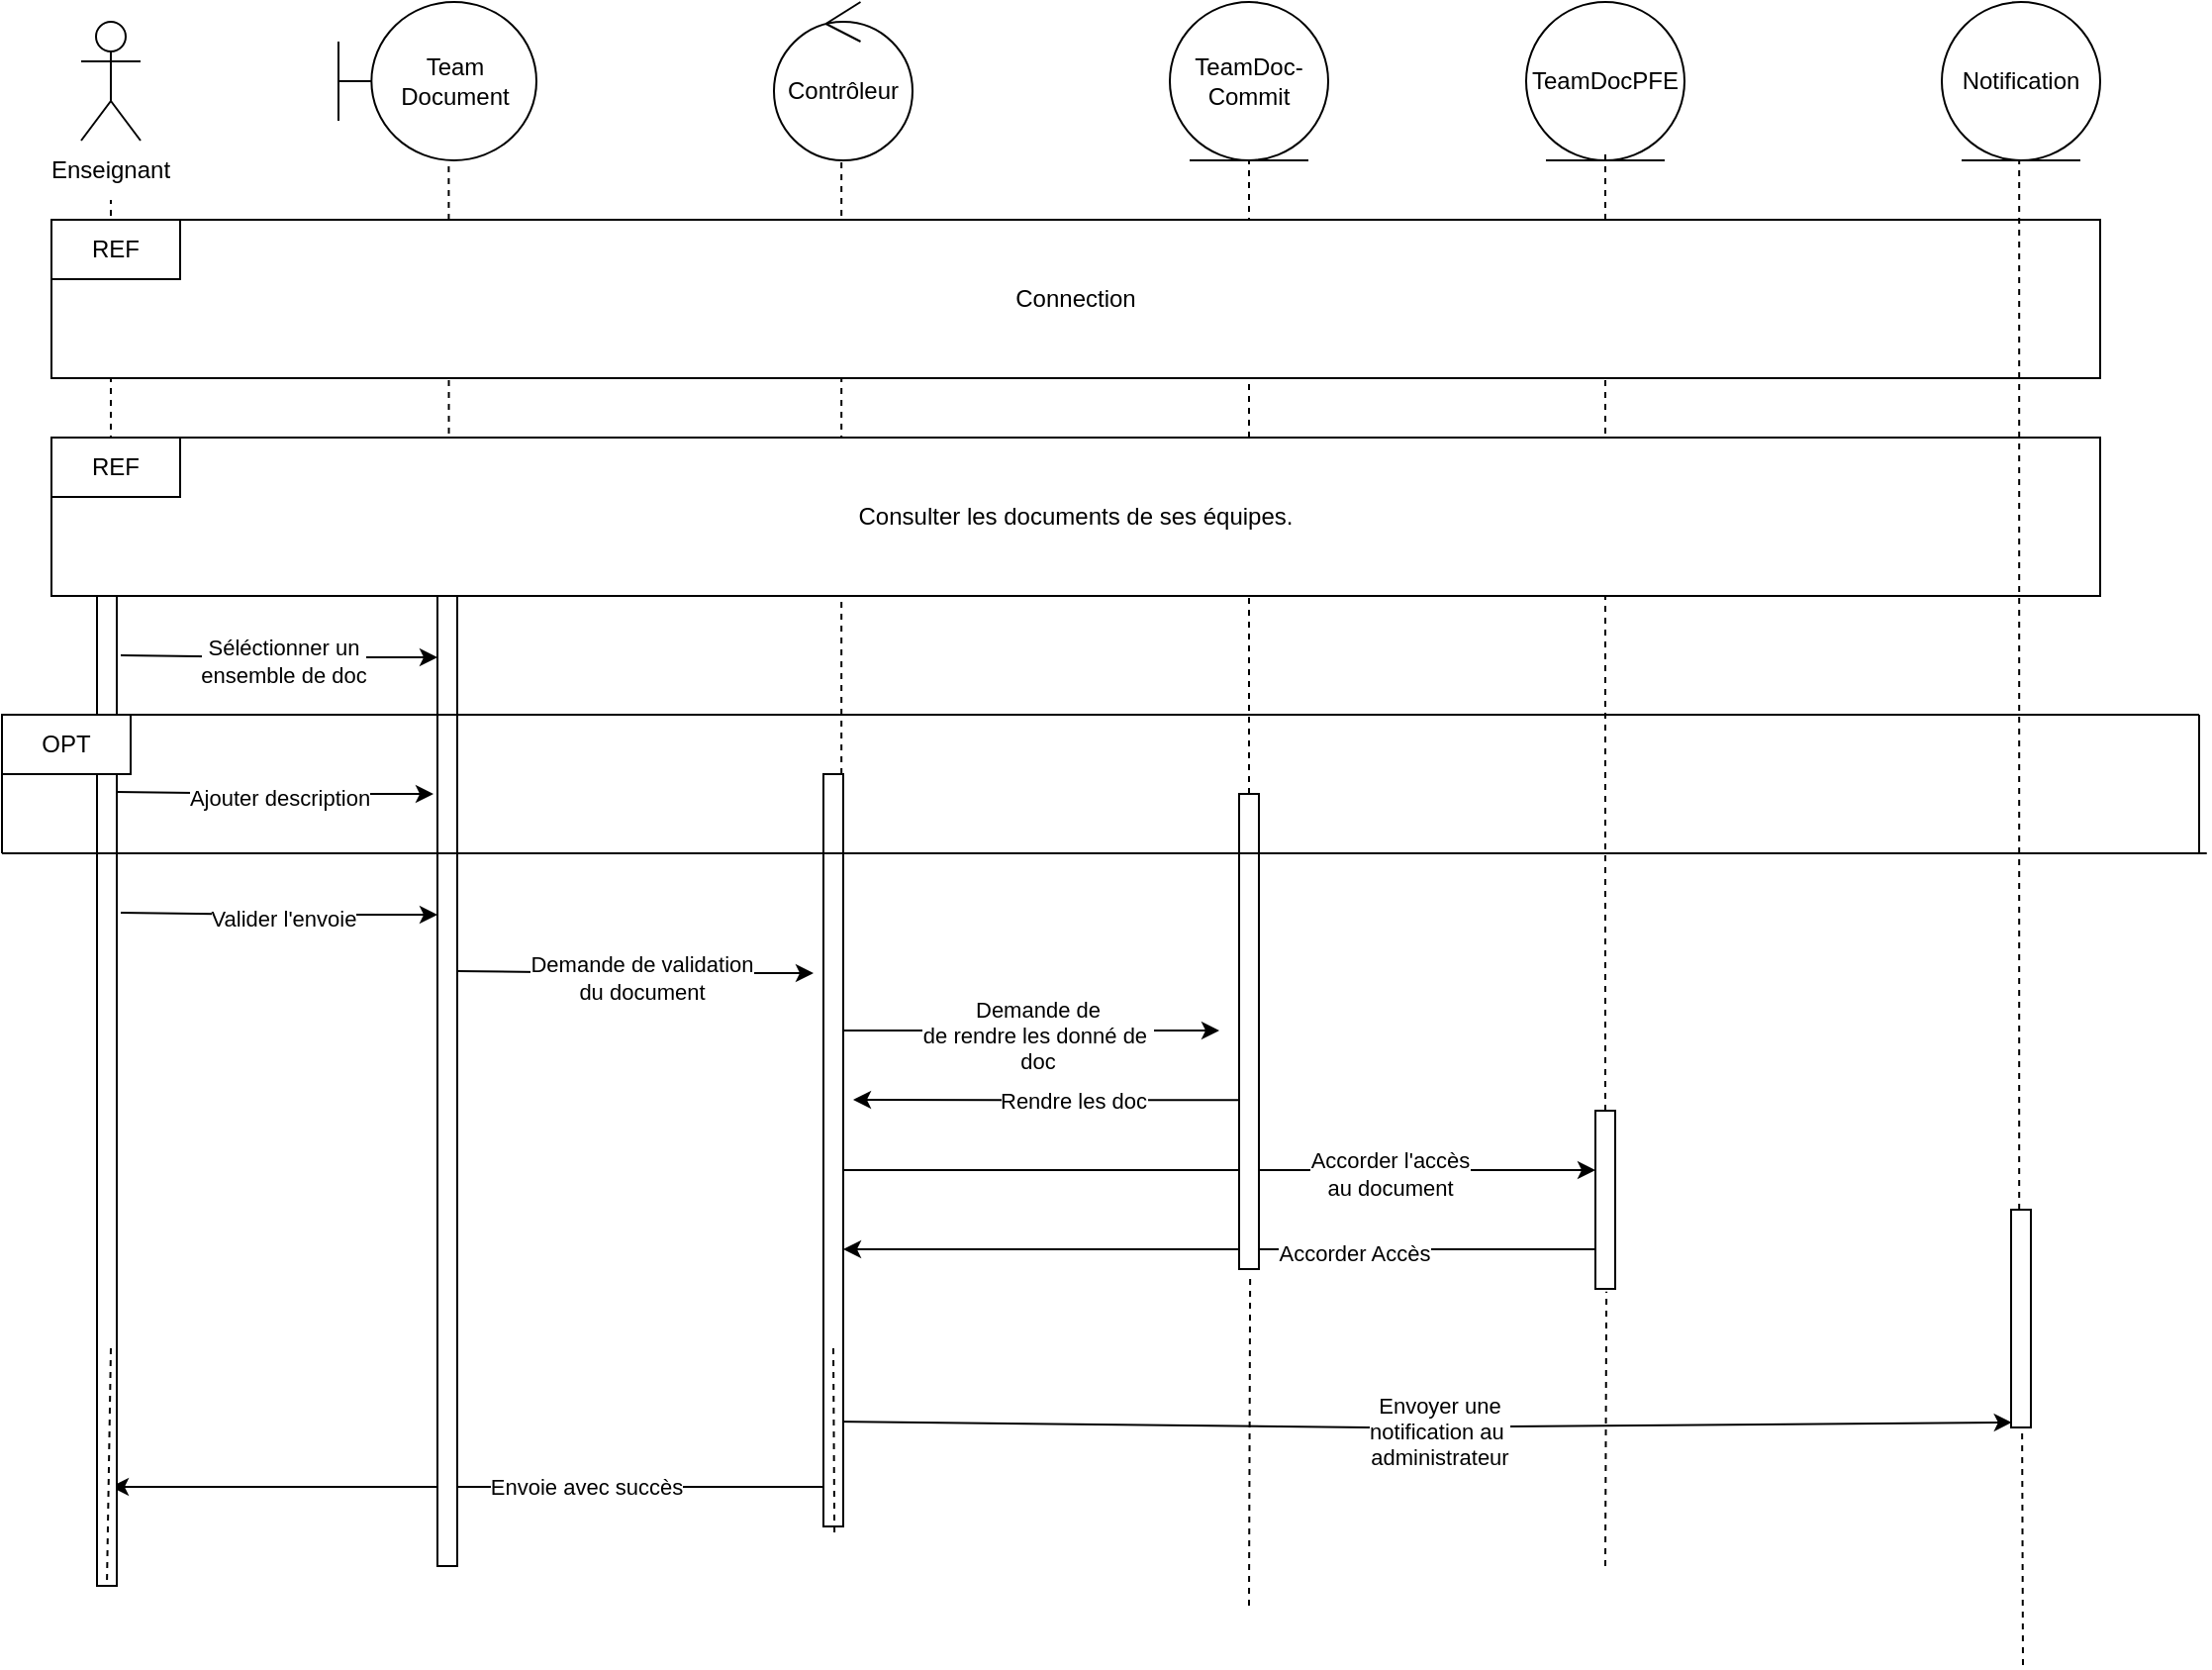 <mxfile version="17.1.2" type="github">
  <diagram id="aOgKGbwrWeFkAxCtf3ib" name="Page-1">
    <mxGraphModel dx="1209" dy="598" grid="1" gridSize="10" guides="1" tooltips="1" connect="1" arrows="1" fold="1" page="1" pageScale="1" pageWidth="827" pageHeight="1169" math="0" shadow="0">
      <root>
        <mxCell id="0" />
        <mxCell id="1" parent="0" />
        <mxCell id="3AvT1jTzsXwBCu8fBLA7-1" value="" style="shape=umlActor;verticalLabelPosition=bottom;verticalAlign=top;html=1;" parent="1" vertex="1">
          <mxGeometry x="80" y="60" width="30" height="60" as="geometry" />
        </mxCell>
        <mxCell id="3AvT1jTzsXwBCu8fBLA7-2" value="Team&lt;br&gt;Document" style="shape=umlBoundary;whiteSpace=wrap;html=1;" parent="1" vertex="1">
          <mxGeometry x="210" y="50" width="100" height="80" as="geometry" />
        </mxCell>
        <mxCell id="3AvT1jTzsXwBCu8fBLA7-3" value="TeamDoc-Commit" style="ellipse;shape=umlEntity;whiteSpace=wrap;html=1;" parent="1" vertex="1">
          <mxGeometry x="630" y="50" width="80" height="80" as="geometry" />
        </mxCell>
        <mxCell id="3AvT1jTzsXwBCu8fBLA7-4" value="Contrôleur" style="ellipse;shape=umlControl;whiteSpace=wrap;html=1;" parent="1" vertex="1">
          <mxGeometry x="430" y="50" width="70" height="80" as="geometry" />
        </mxCell>
        <mxCell id="3AvT1jTzsXwBCu8fBLA7-5" value="" style="endArrow=none;dashed=1;html=1;rounded=0;entryX=0.5;entryY=1;entryDx=0;entryDy=0;startArrow=none;" parent="1" source="3AvT1jTzsXwBCu8fBLA7-46" target="3AvT1jTzsXwBCu8fBLA7-11" edge="1">
          <mxGeometry width="50" height="50" relative="1" as="geometry">
            <mxPoint x="95" y="730" as="sourcePoint" />
            <mxPoint x="440" y="240" as="targetPoint" />
          </mxGeometry>
        </mxCell>
        <mxCell id="3AvT1jTzsXwBCu8fBLA7-6" value="" style="endArrow=none;dashed=1;html=1;rounded=0;entryX=0.557;entryY=1.015;entryDx=0;entryDy=0;entryPerimeter=0;" parent="1" target="3AvT1jTzsXwBCu8fBLA7-2" edge="1">
          <mxGeometry width="50" height="50" relative="1" as="geometry">
            <mxPoint x="266" y="730" as="sourcePoint" />
            <mxPoint x="440" y="270" as="targetPoint" />
          </mxGeometry>
        </mxCell>
        <mxCell id="3AvT1jTzsXwBCu8fBLA7-7" value="" style="endArrow=none;dashed=1;html=1;rounded=0;entryX=0.557;entryY=1.015;entryDx=0;entryDy=0;entryPerimeter=0;startArrow=none;" parent="1" source="3AvT1jTzsXwBCu8fBLA7-49" edge="1">
          <mxGeometry width="50" height="50" relative="1" as="geometry">
            <mxPoint x="464" y="730" as="sourcePoint" />
            <mxPoint x="464.09" y="130.0" as="targetPoint" />
          </mxGeometry>
        </mxCell>
        <mxCell id="3AvT1jTzsXwBCu8fBLA7-8" value="" style="endArrow=none;dashed=1;html=1;rounded=0;entryX=0.557;entryY=1.015;entryDx=0;entryDy=0;entryPerimeter=0;startArrow=none;" parent="1" source="3AvT1jTzsXwBCu8fBLA7-51" edge="1">
          <mxGeometry width="50" height="50" relative="1" as="geometry">
            <mxPoint x="670" y="730" as="sourcePoint" />
            <mxPoint x="670" y="130.0" as="targetPoint" />
          </mxGeometry>
        </mxCell>
        <mxCell id="3AvT1jTzsXwBCu8fBLA7-11" value="Enseignant" style="text;html=1;strokeColor=none;fillColor=none;align=center;verticalAlign=middle;whiteSpace=wrap;rounded=0;" parent="1" vertex="1">
          <mxGeometry x="65" y="120" width="60" height="30" as="geometry" />
        </mxCell>
        <mxCell id="3AvT1jTzsXwBCu8fBLA7-12" value="TeamDocPFE" style="ellipse;shape=umlEntity;whiteSpace=wrap;html=1;" parent="1" vertex="1">
          <mxGeometry x="810" y="50" width="80" height="80" as="geometry" />
        </mxCell>
        <mxCell id="3AvT1jTzsXwBCu8fBLA7-13" value="" style="endArrow=none;dashed=1;html=1;rounded=0;entryX=0.557;entryY=1.015;entryDx=0;entryDy=0;entryPerimeter=0;startArrow=none;" parent="1" source="3AvT1jTzsXwBCu8fBLA7-53" edge="1">
          <mxGeometry width="50" height="50" relative="1" as="geometry">
            <mxPoint x="850" y="730" as="sourcePoint" />
            <mxPoint x="850" y="124.0" as="targetPoint" />
          </mxGeometry>
        </mxCell>
        <mxCell id="3AvT1jTzsXwBCu8fBLA7-14" value="Connection" style="rounded=0;whiteSpace=wrap;html=1;" parent="1" vertex="1">
          <mxGeometry x="65" y="160" width="1035" height="80" as="geometry" />
        </mxCell>
        <mxCell id="3AvT1jTzsXwBCu8fBLA7-15" value="Consulter les documents de ses équipes." style="rounded=0;whiteSpace=wrap;html=1;" parent="1" vertex="1">
          <mxGeometry x="65" y="270" width="1035" height="80" as="geometry" />
        </mxCell>
        <mxCell id="3AvT1jTzsXwBCu8fBLA7-16" value="REF&lt;span style=&quot;color: rgba(0 , 0 , 0 , 0) ; font-family: monospace ; font-size: 0px&quot;&gt;%3CmxGraphModel%3E%3Croot%3E%3CmxCell%20id%3D%220%22%2F%3E%3CmxCell%20id%3D%221%22%20parent%3D%220%22%2F%3E%3CmxCell%20id%3D%222%22%20value%3D%22%22%20style%3D%22rounded%3D0%3BwhiteSpace%3Dwrap%3Bhtml%3D1%3B%22%20vertex%3D%221%22%20parent%3D%221%22%3E%3CmxGeometry%20x%3D%2265%22%20y%3D%22160%22%20width%3D%22235%22%20height%3D%2280%22%20as%3D%22geometry%22%2F%3E%3C%2FmxCell%3E%3C%2Froot%3E%3C%2FmxGraphModel%3E&lt;/span&gt;" style="rounded=0;whiteSpace=wrap;html=1;" parent="1" vertex="1">
          <mxGeometry x="65" y="160" width="65" height="30" as="geometry" />
        </mxCell>
        <mxCell id="3AvT1jTzsXwBCu8fBLA7-17" value="REF&lt;span style=&quot;color: rgba(0 , 0 , 0 , 0) ; font-family: monospace ; font-size: 0px&quot;&gt;%3CmxGraphModel%3E%3Croot%3E%3CmxCell%20id%3D%220%22%2F%3E%3CmxCell%20id%3D%221%22%20parent%3D%220%22%2F%3E%3CmxCell%20id%3D%222%22%20value%3D%22%22%20style%3D%22rounded%3D0%3BwhiteSpace%3Dwrap%3Bhtml%3D1%3B%22%20vertex%3D%221%22%20parent%3D%221%22%3E%3CmxGeometry%20x%3D%2265%22%20y%3D%22160%22%20width%3D%22235%22%20height%3D%2280%22%20as%3D%22geometry%22%2F%3E%3C%2FmxCell%3E%3C%2Froot%3E%3C%2FmxGraphModel%3E&lt;/span&gt;" style="rounded=0;whiteSpace=wrap;html=1;" parent="1" vertex="1">
          <mxGeometry x="65" y="270" width="65" height="30" as="geometry" />
        </mxCell>
        <mxCell id="3AvT1jTzsXwBCu8fBLA7-26" value="" style="endArrow=classic;html=1;rounded=0;" parent="1" edge="1">
          <mxGeometry relative="1" as="geometry">
            <mxPoint x="100" y="380" as="sourcePoint" />
            <mxPoint x="260" y="381" as="targetPoint" />
            <Array as="points">
              <mxPoint x="180" y="381" />
            </Array>
          </mxGeometry>
        </mxCell>
        <mxCell id="3AvT1jTzsXwBCu8fBLA7-27" value="Séléctionner un&lt;br&gt;ensemble de doc" style="edgeLabel;html=1;align=center;verticalAlign=middle;resizable=0;points=[];" parent="3AvT1jTzsXwBCu8fBLA7-26" vertex="1" connectable="0">
          <mxGeometry x="0.028" y="-2" relative="1" as="geometry">
            <mxPoint as="offset" />
          </mxGeometry>
        </mxCell>
        <mxCell id="3AvT1jTzsXwBCu8fBLA7-30" value="" style="endArrow=classic;html=1;rounded=0;" parent="1" edge="1">
          <mxGeometry relative="1" as="geometry">
            <mxPoint x="270" y="539.5" as="sourcePoint" />
            <mxPoint x="450" y="540.5" as="targetPoint" />
            <Array as="points">
              <mxPoint x="350" y="540.5" />
            </Array>
          </mxGeometry>
        </mxCell>
        <mxCell id="3AvT1jTzsXwBCu8fBLA7-31" value="Demande de validation&lt;br&gt;du document" style="edgeLabel;html=1;align=center;verticalAlign=middle;resizable=0;points=[];" parent="3AvT1jTzsXwBCu8fBLA7-30" vertex="1" connectable="0">
          <mxGeometry x="0.028" y="-2" relative="1" as="geometry">
            <mxPoint as="offset" />
          </mxGeometry>
        </mxCell>
        <mxCell id="3AvT1jTzsXwBCu8fBLA7-32" value="" style="endArrow=classic;html=1;rounded=0;" parent="1" edge="1">
          <mxGeometry relative="1" as="geometry">
            <mxPoint x="465" y="569.5" as="sourcePoint" />
            <mxPoint x="655" y="569.5" as="targetPoint" />
            <Array as="points">
              <mxPoint x="535" y="569.5" />
            </Array>
          </mxGeometry>
        </mxCell>
        <mxCell id="3AvT1jTzsXwBCu8fBLA7-33" value="Demande de&lt;br&gt;de rendre les donné de&amp;nbsp;&lt;br&gt;doc" style="edgeLabel;html=1;align=center;verticalAlign=middle;resizable=0;points=[];" parent="3AvT1jTzsXwBCu8fBLA7-32" vertex="1" connectable="0">
          <mxGeometry x="0.028" y="-2" relative="1" as="geometry">
            <mxPoint as="offset" />
          </mxGeometry>
        </mxCell>
        <mxCell id="3AvT1jTzsXwBCu8fBLA7-34" value="" style="endArrow=classic;html=1;rounded=0;" parent="1" edge="1">
          <mxGeometry relative="1" as="geometry">
            <mxPoint x="465" y="640" as="sourcePoint" />
            <mxPoint x="845" y="640" as="targetPoint" />
            <Array as="points">
              <mxPoint x="745" y="640" />
            </Array>
          </mxGeometry>
        </mxCell>
        <mxCell id="3AvT1jTzsXwBCu8fBLA7-35" value="Accorder l&#39;accès&lt;br&gt;au document" style="edgeLabel;html=1;align=center;verticalAlign=middle;resizable=0;points=[];" parent="3AvT1jTzsXwBCu8fBLA7-34" vertex="1" connectable="0">
          <mxGeometry x="0.028" y="-2" relative="1" as="geometry">
            <mxPoint x="80" as="offset" />
          </mxGeometry>
        </mxCell>
        <mxCell id="3AvT1jTzsXwBCu8fBLA7-38" value="" style="endArrow=classic;html=1;rounded=0;entryX=0.039;entryY=0.977;entryDx=0;entryDy=0;entryPerimeter=0;" parent="1" target="3AvT1jTzsXwBCu8fBLA7-55" edge="1">
          <mxGeometry relative="1" as="geometry">
            <mxPoint x="460" y="767" as="sourcePoint" />
            <mxPoint x="1060" y="650" as="targetPoint" />
            <Array as="points">
              <mxPoint x="730" y="770" />
            </Array>
          </mxGeometry>
        </mxCell>
        <mxCell id="3AvT1jTzsXwBCu8fBLA7-39" value="Envoyer une&lt;br&gt;notification au&amp;nbsp;&lt;br&gt;administrateur" style="edgeLabel;html=1;align=center;verticalAlign=middle;resizable=0;points=[];" parent="3AvT1jTzsXwBCu8fBLA7-38" vertex="1" connectable="0">
          <mxGeometry x="0.028" y="-2" relative="1" as="geometry">
            <mxPoint as="offset" />
          </mxGeometry>
        </mxCell>
        <mxCell id="3AvT1jTzsXwBCu8fBLA7-40" value="Notification" style="ellipse;shape=umlEntity;whiteSpace=wrap;html=1;" parent="1" vertex="1">
          <mxGeometry x="1020" y="50" width="80" height="80" as="geometry" />
        </mxCell>
        <mxCell id="3AvT1jTzsXwBCu8fBLA7-41" value="" style="endArrow=none;dashed=1;html=1;rounded=0;entryX=0.557;entryY=1.015;entryDx=0;entryDy=0;entryPerimeter=0;startArrow=none;" parent="1" source="3AvT1jTzsXwBCu8fBLA7-55" edge="1">
          <mxGeometry width="50" height="50" relative="1" as="geometry">
            <mxPoint x="1059.39" y="1050.578" as="sourcePoint" />
            <mxPoint x="1059.09" y="130" as="targetPoint" />
          </mxGeometry>
        </mxCell>
        <mxCell id="3AvT1jTzsXwBCu8fBLA7-42" value="" style="endArrow=classic;html=1;rounded=0;" parent="1" edge="1">
          <mxGeometry relative="1" as="geometry">
            <mxPoint x="850" y="680" as="sourcePoint" />
            <mxPoint x="465" y="680" as="targetPoint" />
            <Array as="points" />
          </mxGeometry>
        </mxCell>
        <mxCell id="3AvT1jTzsXwBCu8fBLA7-43" value="Accorder Accès" style="edgeLabel;resizable=0;html=1;align=center;verticalAlign=middle;" parent="3AvT1jTzsXwBCu8fBLA7-42" connectable="0" vertex="1">
          <mxGeometry relative="1" as="geometry">
            <mxPoint x="65" y="2" as="offset" />
          </mxGeometry>
        </mxCell>
        <mxCell id="3AvT1jTzsXwBCu8fBLA7-44" value="" style="endArrow=classic;html=1;rounded=0;" parent="1" edge="1">
          <mxGeometry relative="1" as="geometry">
            <mxPoint x="455" y="800" as="sourcePoint" />
            <mxPoint x="95" y="800" as="targetPoint" />
            <Array as="points" />
          </mxGeometry>
        </mxCell>
        <mxCell id="3AvT1jTzsXwBCu8fBLA7-45" value="Envoie avec succès" style="edgeLabel;resizable=0;html=1;align=center;verticalAlign=middle;" parent="3AvT1jTzsXwBCu8fBLA7-44" connectable="0" vertex="1">
          <mxGeometry relative="1" as="geometry">
            <mxPoint x="60" as="offset" />
          </mxGeometry>
        </mxCell>
        <mxCell id="3AvT1jTzsXwBCu8fBLA7-46" value="" style="html=1;points=[];perimeter=orthogonalPerimeter;" parent="1" vertex="1">
          <mxGeometry x="88" y="350" width="10" height="500" as="geometry" />
        </mxCell>
        <mxCell id="3AvT1jTzsXwBCu8fBLA7-47" value="" style="endArrow=none;dashed=1;html=1;rounded=0;entryX=0.5;entryY=1;entryDx=0;entryDy=0;" parent="1" target="3AvT1jTzsXwBCu8fBLA7-46" edge="1">
          <mxGeometry width="50" height="50" relative="1" as="geometry">
            <mxPoint x="95" y="730" as="sourcePoint" />
            <mxPoint x="95" y="150" as="targetPoint" />
          </mxGeometry>
        </mxCell>
        <mxCell id="3AvT1jTzsXwBCu8fBLA7-48" value="" style="html=1;points=[];perimeter=orthogonalPerimeter;" parent="1" vertex="1">
          <mxGeometry x="260" y="350" width="10" height="490" as="geometry" />
        </mxCell>
        <mxCell id="3AvT1jTzsXwBCu8fBLA7-49" value="" style="html=1;points=[];perimeter=orthogonalPerimeter;" parent="1" vertex="1">
          <mxGeometry x="455" y="440" width="10" height="380" as="geometry" />
        </mxCell>
        <mxCell id="3AvT1jTzsXwBCu8fBLA7-50" value="" style="endArrow=none;dashed=1;html=1;rounded=0;entryX=0.557;entryY=1.015;entryDx=0;entryDy=0;entryPerimeter=0;" parent="1" target="3AvT1jTzsXwBCu8fBLA7-49" edge="1">
          <mxGeometry width="50" height="50" relative="1" as="geometry">
            <mxPoint x="460" y="730" as="sourcePoint" />
            <mxPoint x="464.09" y="130" as="targetPoint" />
          </mxGeometry>
        </mxCell>
        <mxCell id="3AvT1jTzsXwBCu8fBLA7-51" value="" style="html=1;points=[];perimeter=orthogonalPerimeter;" parent="1" vertex="1">
          <mxGeometry x="665" y="450" width="10" height="240" as="geometry" />
        </mxCell>
        <mxCell id="3AvT1jTzsXwBCu8fBLA7-52" value="" style="endArrow=none;dashed=1;html=1;rounded=0;entryX=0.557;entryY=1.015;entryDx=0;entryDy=0;entryPerimeter=0;" parent="1" target="3AvT1jTzsXwBCu8fBLA7-51" edge="1">
          <mxGeometry width="50" height="50" relative="1" as="geometry">
            <mxPoint x="670" y="860" as="sourcePoint" />
            <mxPoint x="670" y="130" as="targetPoint" />
          </mxGeometry>
        </mxCell>
        <mxCell id="3AvT1jTzsXwBCu8fBLA7-53" value="" style="html=1;points=[];perimeter=orthogonalPerimeter;" parent="1" vertex="1">
          <mxGeometry x="845" y="610" width="10" height="90" as="geometry" />
        </mxCell>
        <mxCell id="3AvT1jTzsXwBCu8fBLA7-54" value="" style="endArrow=none;dashed=1;html=1;rounded=0;entryX=0.557;entryY=1.015;entryDx=0;entryDy=0;entryPerimeter=0;" parent="1" target="3AvT1jTzsXwBCu8fBLA7-53" edge="1">
          <mxGeometry width="50" height="50" relative="1" as="geometry">
            <mxPoint x="850" y="840" as="sourcePoint" />
            <mxPoint x="850.0" y="124" as="targetPoint" />
          </mxGeometry>
        </mxCell>
        <mxCell id="3AvT1jTzsXwBCu8fBLA7-55" value="" style="html=1;points=[];perimeter=orthogonalPerimeter;" parent="1" vertex="1">
          <mxGeometry x="1055" y="660" width="10" height="110" as="geometry" />
        </mxCell>
        <mxCell id="3AvT1jTzsXwBCu8fBLA7-56" value="" style="endArrow=none;dashed=1;html=1;rounded=0;entryX=0.557;entryY=1.015;entryDx=0;entryDy=0;entryPerimeter=0;" parent="1" target="3AvT1jTzsXwBCu8fBLA7-55" edge="1">
          <mxGeometry width="50" height="50" relative="1" as="geometry">
            <mxPoint x="1061" y="890" as="sourcePoint" />
            <mxPoint x="1059.09" y="130" as="targetPoint" />
          </mxGeometry>
        </mxCell>
        <mxCell id="3AvT1jTzsXwBCu8fBLA7-57" value="" style="endArrow=classic;html=1;rounded=0;" parent="1" edge="1">
          <mxGeometry relative="1" as="geometry">
            <mxPoint x="98" y="449" as="sourcePoint" />
            <mxPoint x="258" y="450" as="targetPoint" />
            <Array as="points">
              <mxPoint x="178" y="450" />
            </Array>
          </mxGeometry>
        </mxCell>
        <mxCell id="3AvT1jTzsXwBCu8fBLA7-58" value="Ajouter description" style="edgeLabel;html=1;align=center;verticalAlign=middle;resizable=0;points=[];" parent="3AvT1jTzsXwBCu8fBLA7-57" vertex="1" connectable="0">
          <mxGeometry x="0.028" y="-2" relative="1" as="geometry">
            <mxPoint as="offset" />
          </mxGeometry>
        </mxCell>
        <mxCell id="3AvT1jTzsXwBCu8fBLA7-60" value="" style="endArrow=none;html=1;rounded=0;" parent="1" edge="1">
          <mxGeometry width="50" height="50" relative="1" as="geometry">
            <mxPoint x="40" y="410" as="sourcePoint" />
            <mxPoint x="1150" y="410" as="targetPoint" />
          </mxGeometry>
        </mxCell>
        <mxCell id="3AvT1jTzsXwBCu8fBLA7-61" value="" style="endArrow=none;html=1;rounded=0;" parent="1" edge="1">
          <mxGeometry width="50" height="50" relative="1" as="geometry">
            <mxPoint x="40" y="480" as="sourcePoint" />
            <mxPoint x="40" y="410" as="targetPoint" />
          </mxGeometry>
        </mxCell>
        <mxCell id="3AvT1jTzsXwBCu8fBLA7-62" value="" style="endArrow=none;html=1;rounded=0;" parent="1" edge="1">
          <mxGeometry width="50" height="50" relative="1" as="geometry">
            <mxPoint x="40" y="480" as="sourcePoint" />
            <mxPoint x="1153.865" y="480" as="targetPoint" />
          </mxGeometry>
        </mxCell>
        <mxCell id="3AvT1jTzsXwBCu8fBLA7-63" value="" style="endArrow=none;html=1;rounded=0;" parent="1" edge="1">
          <mxGeometry width="50" height="50" relative="1" as="geometry">
            <mxPoint x="1150" y="480" as="sourcePoint" />
            <mxPoint x="1150" y="410" as="targetPoint" />
          </mxGeometry>
        </mxCell>
        <mxCell id="3AvT1jTzsXwBCu8fBLA7-64" value="OPT" style="rounded=0;whiteSpace=wrap;html=1;" parent="1" vertex="1">
          <mxGeometry x="40" y="410" width="65" height="30" as="geometry" />
        </mxCell>
        <mxCell id="3AvT1jTzsXwBCu8fBLA7-65" value="" style="endArrow=classic;html=1;rounded=0;" parent="1" edge="1">
          <mxGeometry relative="1" as="geometry">
            <mxPoint x="100" y="510" as="sourcePoint" />
            <mxPoint x="260" y="511" as="targetPoint" />
            <Array as="points">
              <mxPoint x="180" y="511" />
            </Array>
          </mxGeometry>
        </mxCell>
        <mxCell id="3AvT1jTzsXwBCu8fBLA7-66" value="Valider l&#39;envoie" style="edgeLabel;html=1;align=center;verticalAlign=middle;resizable=0;points=[];" parent="3AvT1jTzsXwBCu8fBLA7-65" vertex="1" connectable="0">
          <mxGeometry x="0.028" y="-2" relative="1" as="geometry">
            <mxPoint as="offset" />
          </mxGeometry>
        </mxCell>
        <mxCell id="B0HhbdmJokEHG4TNsa9u-1" value="" style="endArrow=classic;html=1;rounded=0;" edge="1" parent="1">
          <mxGeometry relative="1" as="geometry">
            <mxPoint x="665" y="604.68" as="sourcePoint" />
            <mxPoint x="470" y="604.5" as="targetPoint" />
            <Array as="points" />
          </mxGeometry>
        </mxCell>
        <mxCell id="B0HhbdmJokEHG4TNsa9u-2" value="Rendre les doc" style="edgeLabel;resizable=0;html=1;align=center;verticalAlign=middle;" connectable="0" vertex="1" parent="B0HhbdmJokEHG4TNsa9u-1">
          <mxGeometry relative="1" as="geometry">
            <mxPoint x="13" as="offset" />
          </mxGeometry>
        </mxCell>
      </root>
    </mxGraphModel>
  </diagram>
</mxfile>
